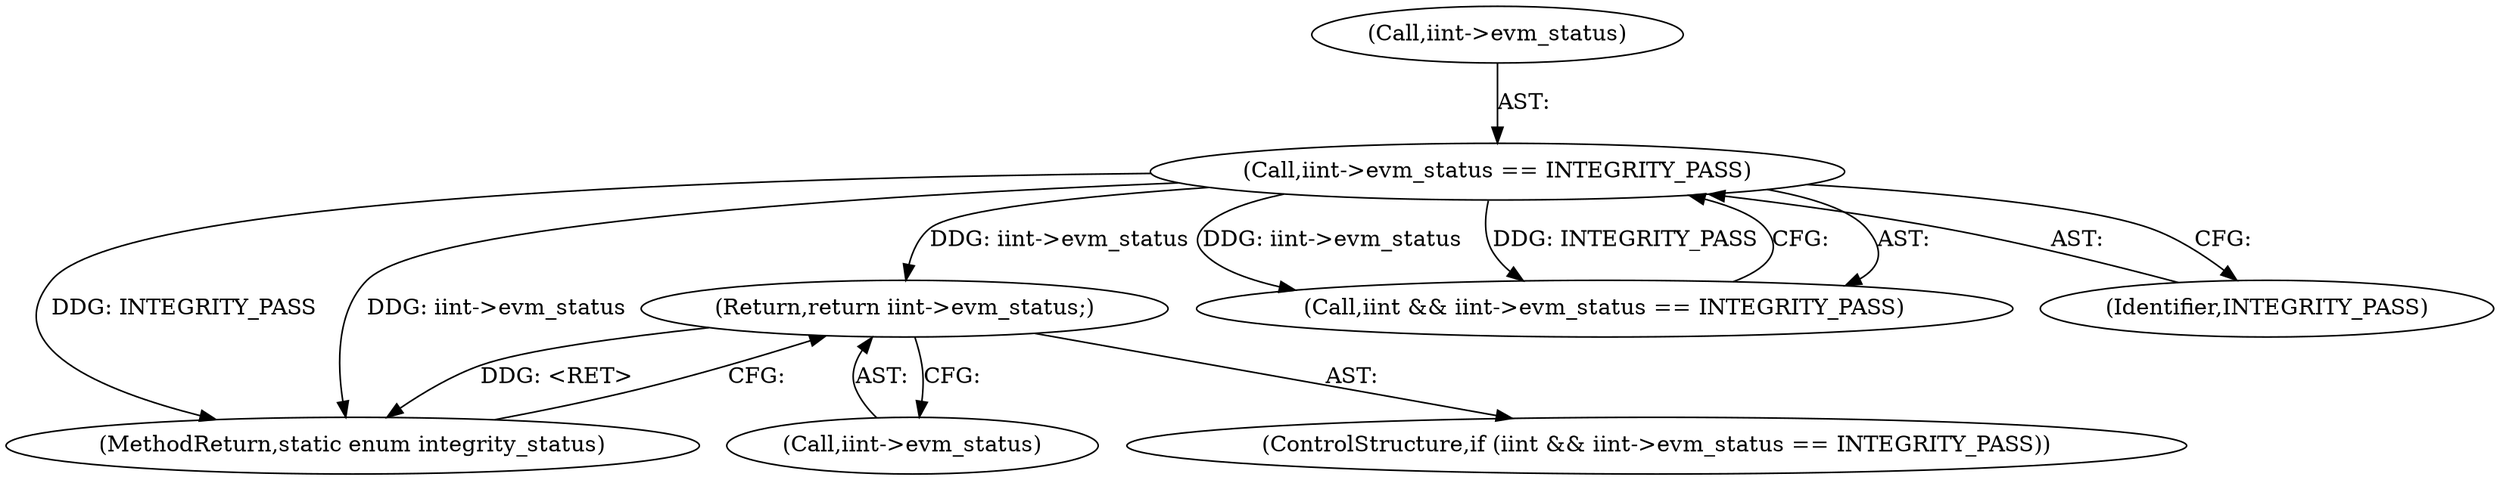 digraph "0_linux_613317bd212c585c20796c10afe5daaa95d4b0a1@pointer" {
"1000131" [label="(Return,return iint->evm_status;)"];
"1000126" [label="(Call,iint->evm_status == INTEGRITY_PASS)"];
"1000124" [label="(Call,iint && iint->evm_status == INTEGRITY_PASS)"];
"1000131" [label="(Return,return iint->evm_status;)"];
"1000126" [label="(Call,iint->evm_status == INTEGRITY_PASS)"];
"1000132" [label="(Call,iint->evm_status)"];
"1000127" [label="(Call,iint->evm_status)"];
"1000310" [label="(MethodReturn,static enum integrity_status)"];
"1000123" [label="(ControlStructure,if (iint && iint->evm_status == INTEGRITY_PASS))"];
"1000130" [label="(Identifier,INTEGRITY_PASS)"];
"1000131" -> "1000123"  [label="AST: "];
"1000131" -> "1000132"  [label="CFG: "];
"1000132" -> "1000131"  [label="AST: "];
"1000310" -> "1000131"  [label="CFG: "];
"1000131" -> "1000310"  [label="DDG: <RET>"];
"1000126" -> "1000131"  [label="DDG: iint->evm_status"];
"1000126" -> "1000124"  [label="AST: "];
"1000126" -> "1000130"  [label="CFG: "];
"1000127" -> "1000126"  [label="AST: "];
"1000130" -> "1000126"  [label="AST: "];
"1000124" -> "1000126"  [label="CFG: "];
"1000126" -> "1000310"  [label="DDG: INTEGRITY_PASS"];
"1000126" -> "1000310"  [label="DDG: iint->evm_status"];
"1000126" -> "1000124"  [label="DDG: iint->evm_status"];
"1000126" -> "1000124"  [label="DDG: INTEGRITY_PASS"];
}
